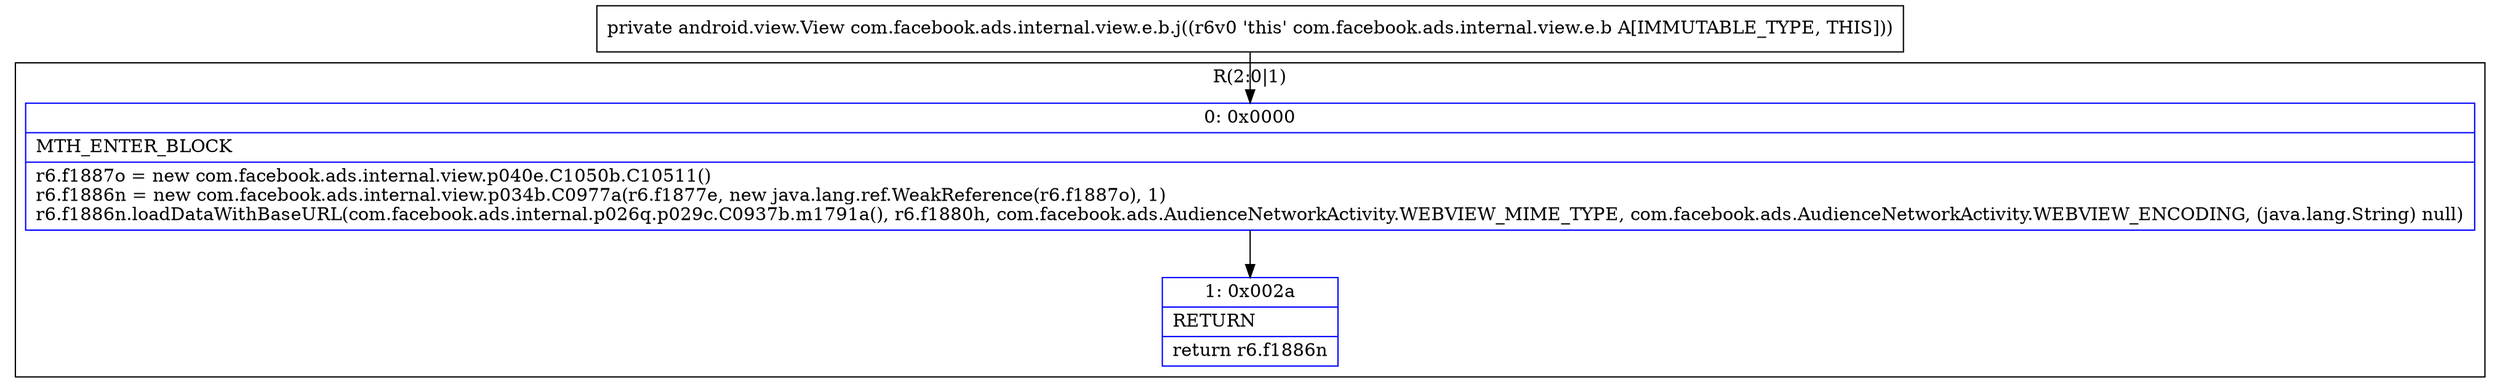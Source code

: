 digraph "CFG forcom.facebook.ads.internal.view.e.b.j()Landroid\/view\/View;" {
subgraph cluster_Region_840165371 {
label = "R(2:0|1)";
node [shape=record,color=blue];
Node_0 [shape=record,label="{0\:\ 0x0000|MTH_ENTER_BLOCK\l|r6.f1887o = new com.facebook.ads.internal.view.p040e.C1050b.C10511()\lr6.f1886n = new com.facebook.ads.internal.view.p034b.C0977a(r6.f1877e, new java.lang.ref.WeakReference(r6.f1887o), 1)\lr6.f1886n.loadDataWithBaseURL(com.facebook.ads.internal.p026q.p029c.C0937b.m1791a(), r6.f1880h, com.facebook.ads.AudienceNetworkActivity.WEBVIEW_MIME_TYPE, com.facebook.ads.AudienceNetworkActivity.WEBVIEW_ENCODING, (java.lang.String) null)\l}"];
Node_1 [shape=record,label="{1\:\ 0x002a|RETURN\l|return r6.f1886n\l}"];
}
MethodNode[shape=record,label="{private android.view.View com.facebook.ads.internal.view.e.b.j((r6v0 'this' com.facebook.ads.internal.view.e.b A[IMMUTABLE_TYPE, THIS])) }"];
MethodNode -> Node_0;
Node_0 -> Node_1;
}

